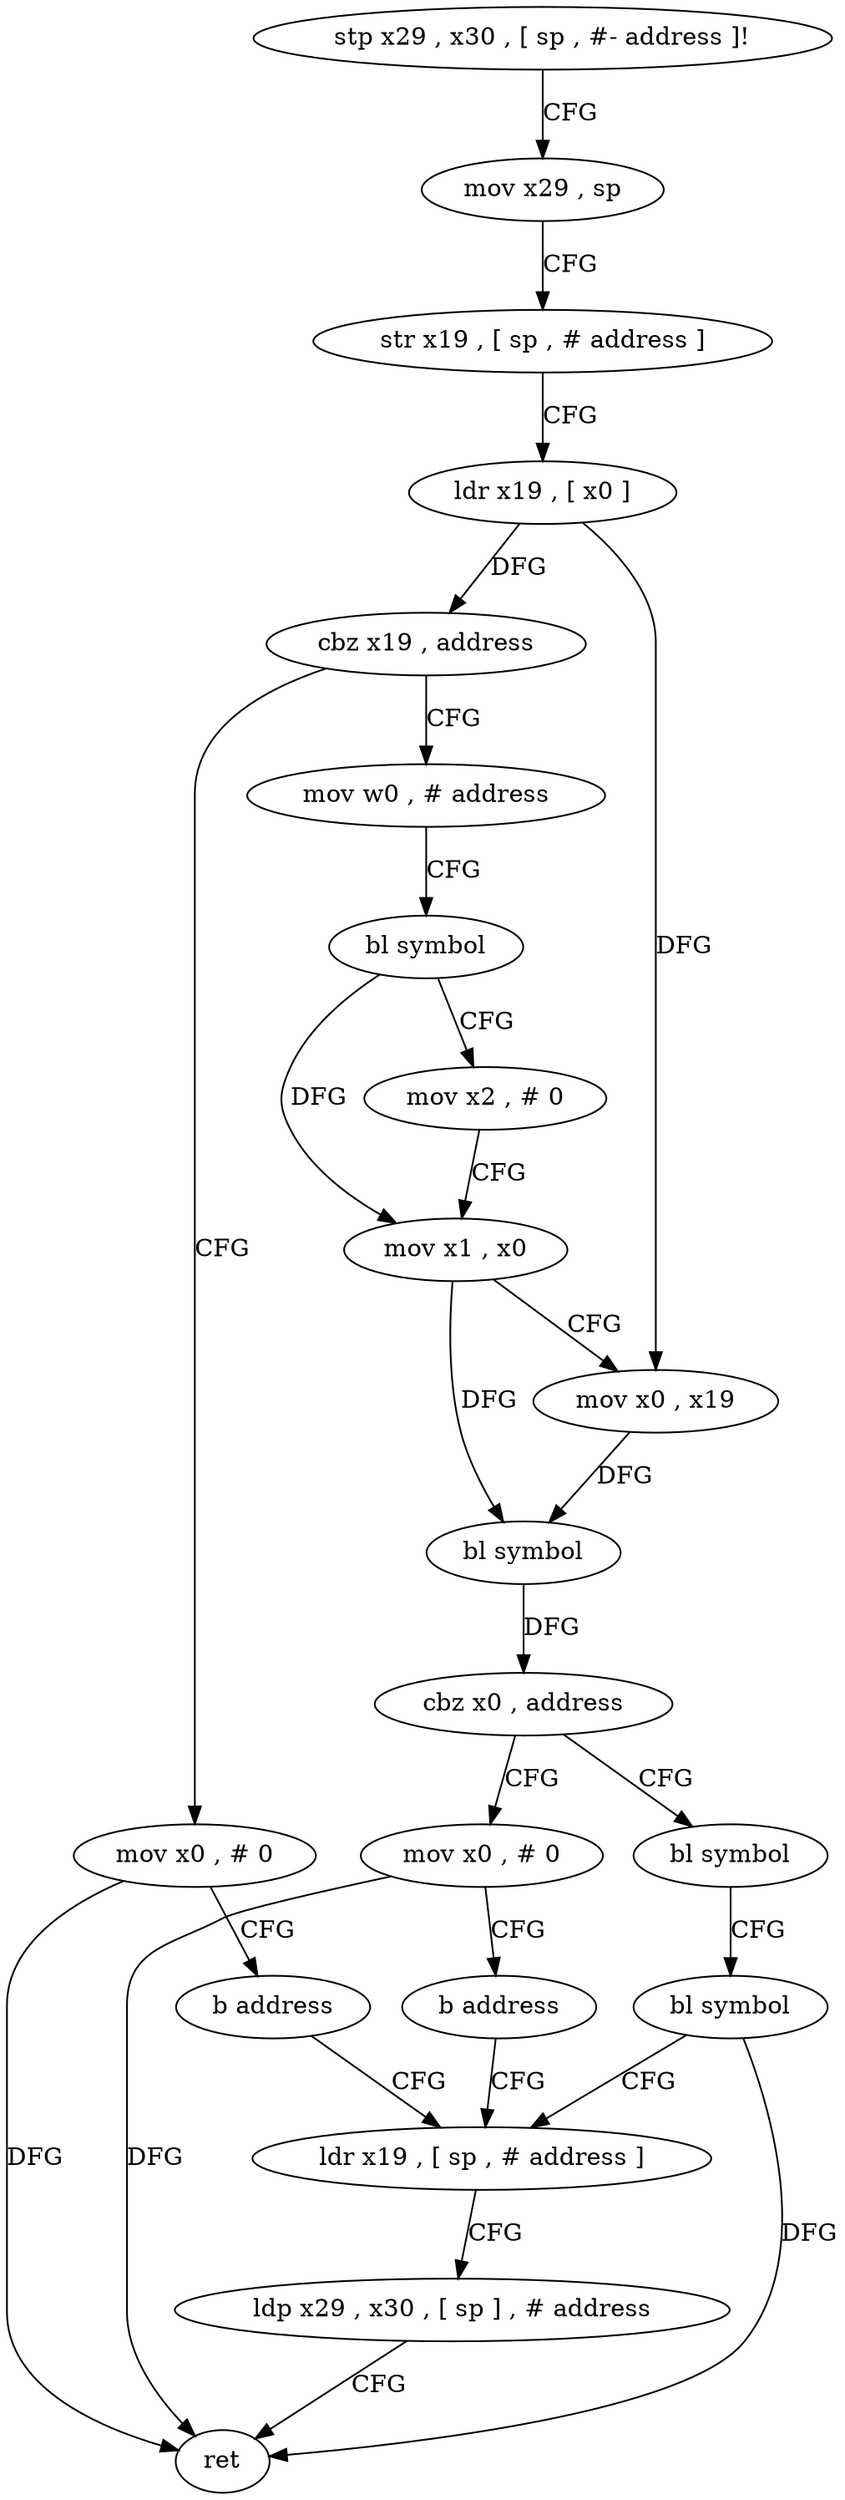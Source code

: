 digraph "func" {
"92484" [label = "stp x29 , x30 , [ sp , #- address ]!" ]
"92488" [label = "mov x29 , sp" ]
"92492" [label = "str x19 , [ sp , # address ]" ]
"92496" [label = "ldr x19 , [ x0 ]" ]
"92500" [label = "cbz x19 , address" ]
"92552" [label = "mov x0 , # 0" ]
"92504" [label = "mov w0 , # address" ]
"92556" [label = "b address" ]
"92540" [label = "ldr x19 , [ sp , # address ]" ]
"92508" [label = "bl symbol" ]
"92512" [label = "mov x2 , # 0" ]
"92516" [label = "mov x1 , x0" ]
"92520" [label = "mov x0 , x19" ]
"92524" [label = "bl symbol" ]
"92528" [label = "cbz x0 , address" ]
"92560" [label = "mov x0 , # 0" ]
"92532" [label = "bl symbol" ]
"92544" [label = "ldp x29 , x30 , [ sp ] , # address" ]
"92548" [label = "ret" ]
"92564" [label = "b address" ]
"92536" [label = "bl symbol" ]
"92484" -> "92488" [ label = "CFG" ]
"92488" -> "92492" [ label = "CFG" ]
"92492" -> "92496" [ label = "CFG" ]
"92496" -> "92500" [ label = "DFG" ]
"92496" -> "92520" [ label = "DFG" ]
"92500" -> "92552" [ label = "CFG" ]
"92500" -> "92504" [ label = "CFG" ]
"92552" -> "92556" [ label = "CFG" ]
"92552" -> "92548" [ label = "DFG" ]
"92504" -> "92508" [ label = "CFG" ]
"92556" -> "92540" [ label = "CFG" ]
"92540" -> "92544" [ label = "CFG" ]
"92508" -> "92512" [ label = "CFG" ]
"92508" -> "92516" [ label = "DFG" ]
"92512" -> "92516" [ label = "CFG" ]
"92516" -> "92520" [ label = "CFG" ]
"92516" -> "92524" [ label = "DFG" ]
"92520" -> "92524" [ label = "DFG" ]
"92524" -> "92528" [ label = "DFG" ]
"92528" -> "92560" [ label = "CFG" ]
"92528" -> "92532" [ label = "CFG" ]
"92560" -> "92564" [ label = "CFG" ]
"92560" -> "92548" [ label = "DFG" ]
"92532" -> "92536" [ label = "CFG" ]
"92544" -> "92548" [ label = "CFG" ]
"92564" -> "92540" [ label = "CFG" ]
"92536" -> "92540" [ label = "CFG" ]
"92536" -> "92548" [ label = "DFG" ]
}
